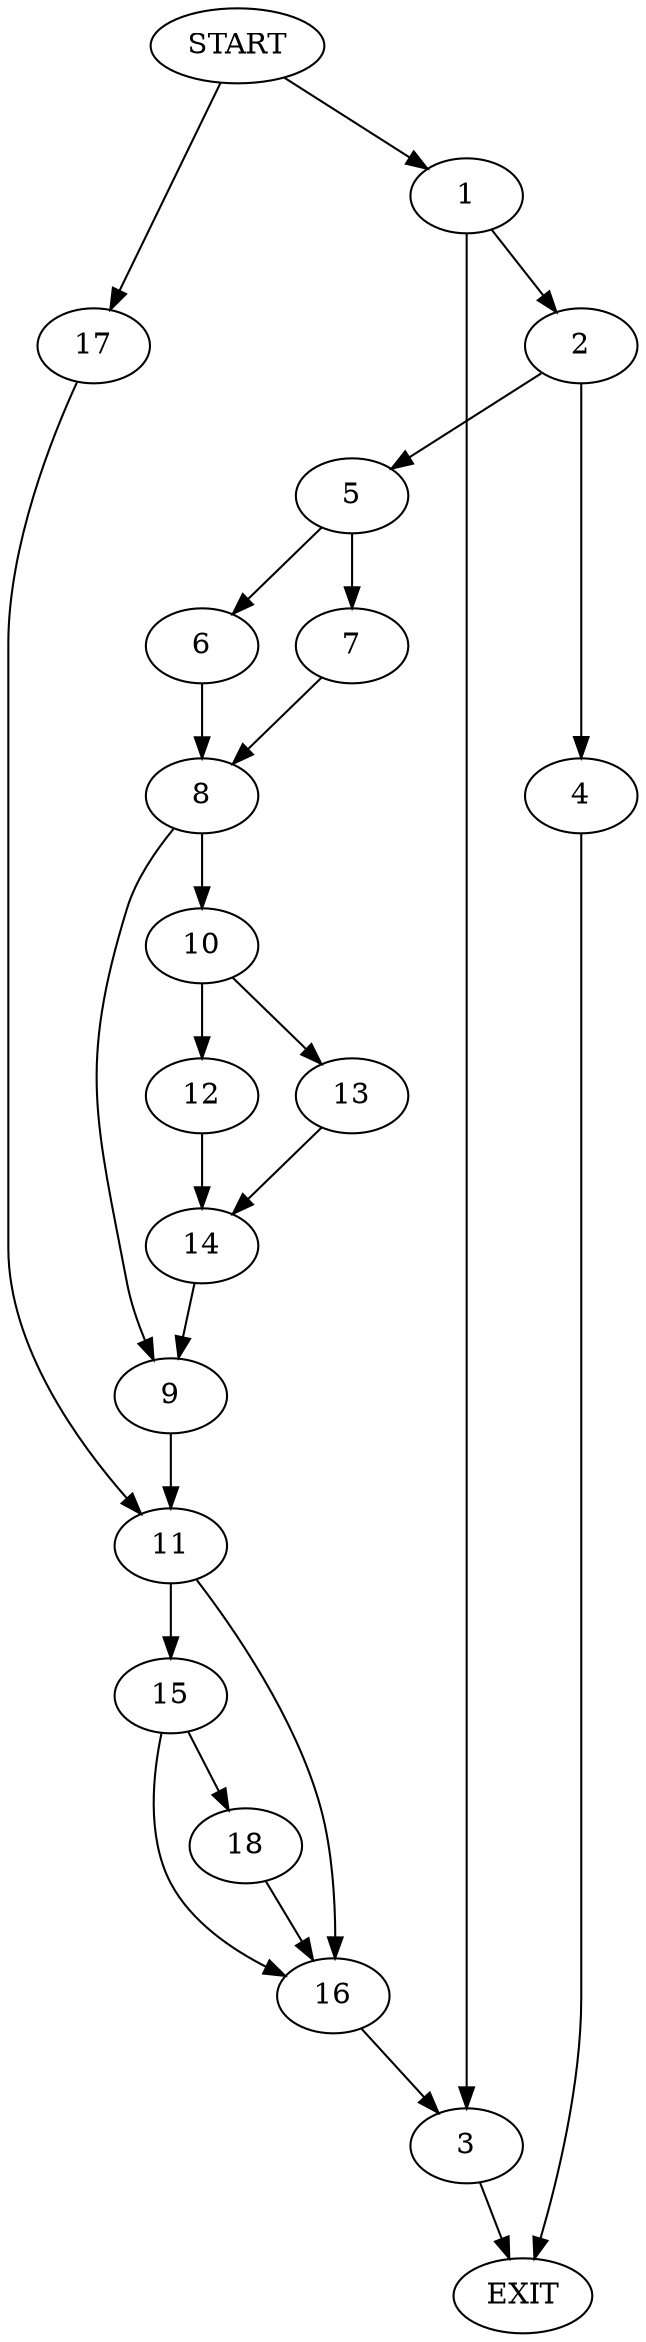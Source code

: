digraph {
0 [label="START"]
19 [label="EXIT"]
0 -> 1
1 -> 2
1 -> 3
3 -> 19
2 -> 4
2 -> 5
5 -> 6
5 -> 7
4 -> 19
6 -> 8
7 -> 8
8 -> 9
8 -> 10
9 -> 11
10 -> 12
10 -> 13
13 -> 14
12 -> 14
14 -> 9
11 -> 15
11 -> 16
0 -> 17
17 -> 11
16 -> 3
15 -> 16
15 -> 18
18 -> 16
}

